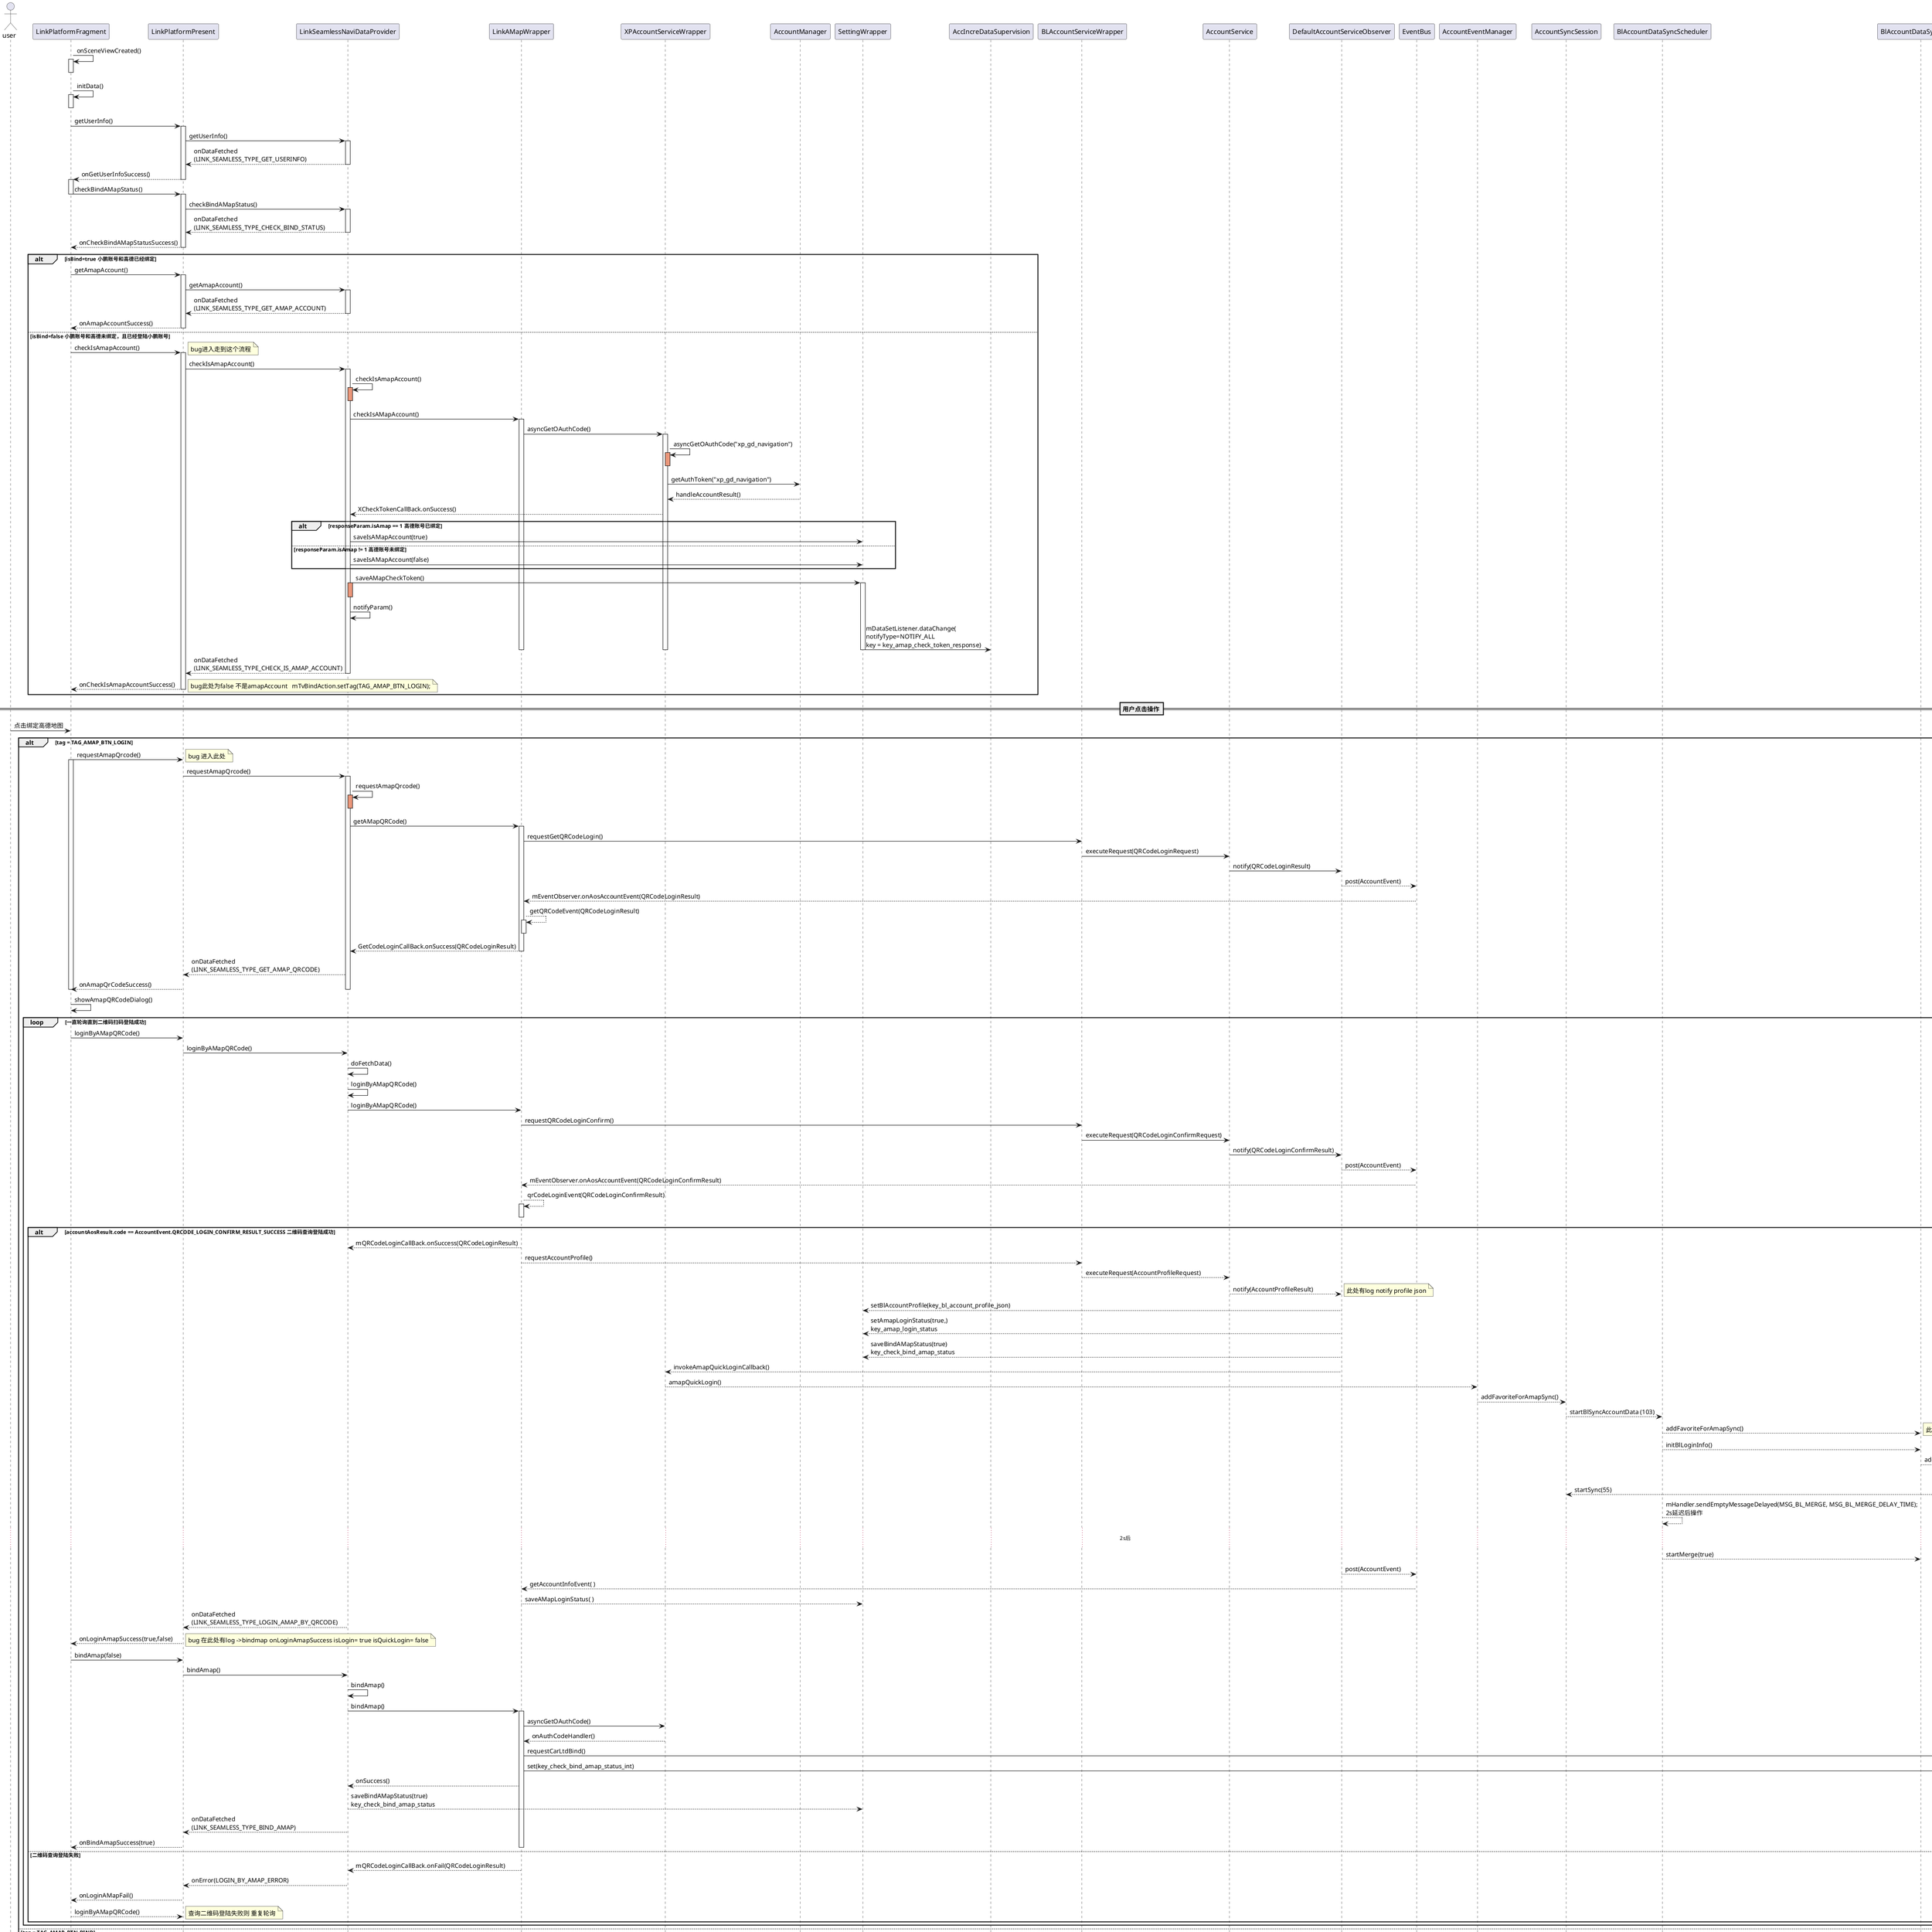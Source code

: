 #绑定高德账号流程(bug)
@startuml
actor user

LinkPlatformFragment -> LinkPlatformFragment: onSceneViewCreated()
activate LinkPlatformFragment
deactivate LinkPlatformFragment
LinkPlatformFragment -> LinkPlatformFragment: initData()
activate LinkPlatformFragment
deactivate LinkPlatformFragment

LinkPlatformFragment -> LinkPlatformPresent: getUserInfo()
activate LinkPlatformPresent
LinkPlatformPresent -> LinkSeamlessNaviDataProvider: getUserInfo()
activate LinkSeamlessNaviDataProvider
LinkPlatformPresent <-- LinkSeamlessNaviDataProvider: onDataFetched\n(LINK_SEAMLESS_TYPE_GET_USERINFO)
deactivate LinkSeamlessNaviDataProvider
LinkPlatformFragment <-- LinkPlatformPresent: onGetUserInfoSuccess()
deactivate LinkPlatformPresent
activate LinkPlatformFragment

LinkPlatformFragment -> LinkPlatformPresent: checkBindAMapStatus()
deactivate LinkPlatformFragment
activate LinkPlatformPresent
LinkPlatformPresent -> LinkSeamlessNaviDataProvider: checkBindAMapStatus()
activate LinkSeamlessNaviDataProvider
LinkPlatformPresent <-- LinkSeamlessNaviDataProvider: onDataFetched\n(LINK_SEAMLESS_TYPE_CHECK_BIND_STATUS)
deactivate LinkSeamlessNaviDataProvider
LinkPlatformFragment <-- LinkPlatformPresent: onCheckBindAMapStatusSuccess()

deactivate LinkPlatformPresent

alt isBind=true 小鹏账号和高德已经绑定
  LinkPlatformFragment -> LinkPlatformPresent:  getAmapAccount()
  activate LinkPlatformPresent
  LinkPlatformPresent -> LinkSeamlessNaviDataProvider: getAmapAccount()
  activate LinkSeamlessNaviDataProvider
  LinkPlatformPresent <-- LinkSeamlessNaviDataProvider: onDataFetched\n(LINK_SEAMLESS_TYPE_GET_AMAP_ACCOUNT)
  deactivate LinkSeamlessNaviDataProvider
  LinkPlatformFragment <-- LinkPlatformPresent: onAmapAccountSuccess()
  deactivate LinkPlatformPresent

else isBind=false 小鹏账号和高德未绑定，且已经登陆小鹏账号
  LinkPlatformFragment -> LinkPlatformPresent:  checkIsAmapAccount()
  activate LinkPlatformPresent
  note right :bug进入走到这个流程
  LinkPlatformPresent -> LinkSeamlessNaviDataProvider: checkIsAmapAccount()
  activate LinkSeamlessNaviDataProvider
  LinkSeamlessNaviDataProvider -> LinkSeamlessNaviDataProvider: checkIsAmapAccount()
  activate LinkSeamlessNaviDataProvider #DarkSalmon
  deactivate LinkSeamlessNaviDataProvider
  LinkSeamlessNaviDataProvider ->LinkAMapWrapper:checkIsAMapAccount()
  activate LinkAMapWrapper
  LinkAMapWrapper ->XPAccountServiceWrapper:asyncGetOAuthCode()
  activate XPAccountServiceWrapper
  XPAccountServiceWrapper ->XPAccountServiceWrapper:asyncGetOAuthCode("xp_gd_navigation")
  activate XPAccountServiceWrapper #DarkSalmon
  deactivate XPAccountServiceWrapper
  XPAccountServiceWrapper ->AccountManager:getAuthToken("xp_gd_navigation")
  AccountManager -->XPAccountServiceWrapper:handleAccountResult()
  XPAccountServiceWrapper -->LinkSeamlessNaviDataProvider:XCheckTokenCallBack.onSuccess()

  alt responseParam.isAmap == 1 高德账号已绑定
   LinkSeamlessNaviDataProvider ->SettingWrapper:saveIsAMapAccount(true)
  else responseParam.isAmap != 1 高德账号未绑定
   LinkSeamlessNaviDataProvider ->SettingWrapper:saveIsAMapAccount(false)
  end

  LinkSeamlessNaviDataProvider ->SettingWrapper:saveAMapCheckToken()
  activate LinkSeamlessNaviDataProvider #DarkSalmon
  deactivate LinkSeamlessNaviDataProvider
  activate SettingWrapper
  LinkSeamlessNaviDataProvider ->LinkSeamlessNaviDataProvider:notifyParam()
  SettingWrapper ->AccIncreDataSupervision:mDataSetListener.dataChange(\nnotifyType=NOTIFY_ALL\nkey = key_amap_check_token_response)
  deactivate SettingWrapper
  deactivate XPAccountServiceWrapper
  deactivate LinkAMapWrapper

  LinkPlatformPresent <-- LinkSeamlessNaviDataProvider: onDataFetched\n(LINK_SEAMLESS_TYPE_CHECK_IS_AMAP_ACCOUNT)
  deactivate LinkSeamlessNaviDataProvider
  deactivate LinkSeamlessNaviDataProvider
  LinkPlatformFragment <-- LinkPlatformPresent: onCheckIsAmapAccountSuccess()
  deactivate LinkPlatformPresent
  note right:bug此处为false 不是amapAccount   mTvBindAction.setTag(TAG_AMAP_BTN_LOGIN);
end

== 用户点击操作==
user -> LinkPlatformFragment:点击绑定高德地图
alt tag = TAG_AMAP_BTN_LOGIN
 LinkPlatformFragment -> LinkPlatformPresent:requestAmapQrcode()
 activate LinkPlatformFragment
 note right:bug 进入此处
 LinkPlatformPresent -> LinkSeamlessNaviDataProvider:requestAmapQrcode()
 activate LinkSeamlessNaviDataProvider
 LinkSeamlessNaviDataProvider -> LinkSeamlessNaviDataProvider:requestAmapQrcode()
 activate LinkSeamlessNaviDataProvider #DarkSalmon
 deactivate LinkSeamlessNaviDataProvider
 LinkSeamlessNaviDataProvider -> LinkAMapWrapper: getAMapQRCode()
 activate LinkAMapWrapper
 LinkAMapWrapper -> BLAccountServiceWrapper: requestGetQRCodeLogin()
 BLAccountServiceWrapper -> AccountService: executeRequest(QRCodeLoginRequest)
 AccountService -> DefaultAccountServiceObserver: notify(QRCodeLoginResult)
 DefaultAccountServiceObserver --> EventBus: post(AccountEvent)
 EventBus --> LinkAMapWrapper: mEventObserver.onAosAccountEvent(QRCodeLoginResult)
 LinkAMapWrapper --> LinkAMapWrapper: getQRCodeEvent(QRCodeLoginResult)
 activate LinkAMapWrapper
 deactivate LinkAMapWrapper
 LinkAMapWrapper --> LinkSeamlessNaviDataProvider: GetCodeLoginCallBack.onSuccess(QRCodeLoginResult)
 deactivate LinkAMapWrapper

 LinkPlatformPresent <-- LinkSeamlessNaviDataProvider: onDataFetched\n(LINK_SEAMLESS_TYPE_GET_AMAP_QRCODE)
 LinkPlatformFragment <-- LinkPlatformPresent: onAmapQrCodeSuccess()
 deactivate LinkSeamlessNaviDataProvider
 deactivate LinkPlatformFragment

 LinkPlatformFragment -> LinkPlatformFragment:showAmapQRCodeDialog()
loop  一直轮询直到二维码扫码登陆成功
 LinkPlatformFragment -> LinkPlatformPresent:loginByAMapQRCode()
 LinkPlatformPresent -> LinkSeamlessNaviDataProvider:loginByAMapQRCode()

 LinkSeamlessNaviDataProvider -> LinkSeamlessNaviDataProvider:doFetchData()
 LinkSeamlessNaviDataProvider -> LinkSeamlessNaviDataProvider:loginByAMapQRCode()
 LinkSeamlessNaviDataProvider -> LinkAMapWrapper:loginByAMapQRCode()
 LinkAMapWrapper -> BLAccountServiceWrapper:requestQRCodeLoginConfirm()
 BLAccountServiceWrapper -> AccountService: executeRequest(QRCodeLoginConfirmRequest)
 AccountService -> DefaultAccountServiceObserver: notify(QRCodeLoginConfirmResult)
 DefaultAccountServiceObserver --> EventBus: post(AccountEvent)
 EventBus --> LinkAMapWrapper: mEventObserver.onAosAccountEvent(QRCodeLoginConfirmResult)
 LinkAMapWrapper --> LinkAMapWrapper: qrCodeLoginEvent(QRCodeLoginConfirmResult)
 activate LinkAMapWrapper
 deactivate LinkAMapWrapper


alt accountAosResult.code == AccountEvent.QRCODE_LOGIN_CONFIRM_RESULT_SUCCESS 二维码查询登陆成功
 LinkAMapWrapper --> LinkSeamlessNaviDataProvider: mQRCodeLoginCallBack.onSuccess(QRCodeLoginResult)
 LinkAMapWrapper --> BLAccountServiceWrapper: requestAccountProfile()
 BLAccountServiceWrapper --> AccountService: executeRequest(AccountProfileRequest)
 AccountService --> DefaultAccountServiceObserver: notify(AccountProfileResult)
 note right:此处有log notify profile json

 DefaultAccountServiceObserver --> SettingWrapper: setBlAccountProfile(key_bl_account_profile_json)
 DefaultAccountServiceObserver --> SettingWrapper: setAmapLoginStatus(true,)\nkey_amap_login_status
 DefaultAccountServiceObserver --> SettingWrapper: saveBindAMapStatus(true)\nkey_check_bind_amap_status
 DefaultAccountServiceObserver --> XPAccountServiceWrapper: invokeAmapQuickLoginCallback()

 '进入同步流程
 XPAccountServiceWrapper --> AccountEventManager: amapQuickLogin()
 AccountEventManager --> AccountSyncSession: addFavoriteForAmapSync()
 AccountSyncSession --> BlAccountDataSyncScheduler: startBlSyncAccountData (103)
 BlAccountDataSyncScheduler --> BlAccountDataSyncHelper: addFavoriteForAmapSync()
 note right: 此处有log addFavoriteForAmapSync list：37
 BlAccountDataSyncScheduler --> BlAccountDataSyncHelper: initBlLoginInfo()

 BlAccountDataSyncHelper --> IncrementDataManager: addFavList(2)
 IncrementDataManager --> BlIncrementDataHelper: addFavList()
 BlIncrementDataHelper --> AccountSyncSession: startSync(55)

 BlAccountDataSyncScheduler --> BlAccountDataSyncScheduler: mHandler.sendEmptyMessageDelayed(MSG_BL_MERGE, MSG_BL_MERGE_DELAY_TIME);\n2s延迟后操作
... 2s后...
 BlAccountDataSyncScheduler --> BlAccountDataSyncHelper: startMerge(true)



 DefaultAccountServiceObserver --> EventBus: post(AccountEvent)
 EventBus --> LinkAMapWrapper: getAccountInfoEvent( )
 LinkAMapWrapper --> SettingWrapper: saveAMapLoginStatus( )



 LinkPlatformPresent <-- LinkSeamlessNaviDataProvider: onDataFetched\n(LINK_SEAMLESS_TYPE_LOGIN_AMAP_BY_QRCODE)
 LinkPlatformFragment <-- LinkPlatformPresent: onLoginAmapSuccess(true,false)
 note right : bug 在此处有log ->bindmap onLoginAmapSuccess isLogin= true isQuickLogin= false
 LinkPlatformFragment  -> LinkPlatformPresent: bindAmap(false)
 LinkPlatformPresent  -> LinkSeamlessNaviDataProvider: bindAmap()
 LinkSeamlessNaviDataProvider  -> LinkSeamlessNaviDataProvider: bindAmap()
 LinkSeamlessNaviDataProvider  -> LinkAMapWrapper: bindAmap()
 activate LinkAMapWrapper
 LinkAMapWrapper  -> XPAccountServiceWrapper: asyncGetOAuthCode()
 LinkAMapWrapper  <-- XPAccountServiceWrapper: onAuthCodeHandler()
 LinkAMapWrapper  -> AosServiceWrapper: requestCarLtdBind()
 LinkAMapWrapper  -> DataSetHelper: set(key_check_bind_amap_status_int)
 LinkAMapWrapper  --> LinkSeamlessNaviDataProvider: onSuccess()
 LinkSeamlessNaviDataProvider  --> SettingWrapper: saveBindAMapStatus(true) \nkey_check_bind_amap_status
 LinkPlatformPresent <-- LinkSeamlessNaviDataProvider: onDataFetched\n(LINK_SEAMLESS_TYPE_BIND_AMAP)
 LinkPlatformFragment <-- LinkPlatformPresent: onBindAmapSuccess(true)














 deactivate LinkAMapWrapper


else 二维码查询登陆失败
 LinkAMapWrapper --> LinkSeamlessNaviDataProvider: mQRCodeLoginCallBack.onFail(QRCodeLoginResult)
 LinkSeamlessNaviDataProvider --> LinkPlatformPresent: onError(LOGIN_BY_AMAP_ERROR)
 LinkPlatformPresent --> LinkPlatformFragment: onLoginAMapFail()
 LinkPlatformFragment --> LinkPlatformPresent: loginByAMapQRCode()
 note right: 查询二维码登陆失败则 重复轮询
end alt
end loop

else tag = TAG_AMAP_BTN_BIND
 LinkPlatformFragment -> LinkPlatformPresent:oneSecBindAmap()
 LinkPlatformPresent -> LinkSeamlessNaviDataProvider:oneSecBindAmap()
 LinkPlatformPresent <-- LinkSeamlessNaviDataProvider: onDataFetched\n(LINK_SEAMLESS_TYPE_ONE_SEC_BIND)
 LinkPlatformFragment <-- LinkPlatformPresent: onLoginAmapSuccess()

 LinkPlatformFragment -> LinkPlatformPresent:getAmapAccount()
 LinkPlatformPresent -> LinkSeamlessNaviDataProvider:getAmapAccount()
 LinkPlatformPresent <-- LinkSeamlessNaviDataProvider: onDataFetched\n(LINK_SEAMLESS_TYPE_GET_AMAP_ACCOUNT)
 LinkPlatformFragment <-- LinkPlatformPresent: onAmapAccountSuccess()
end

@enduml